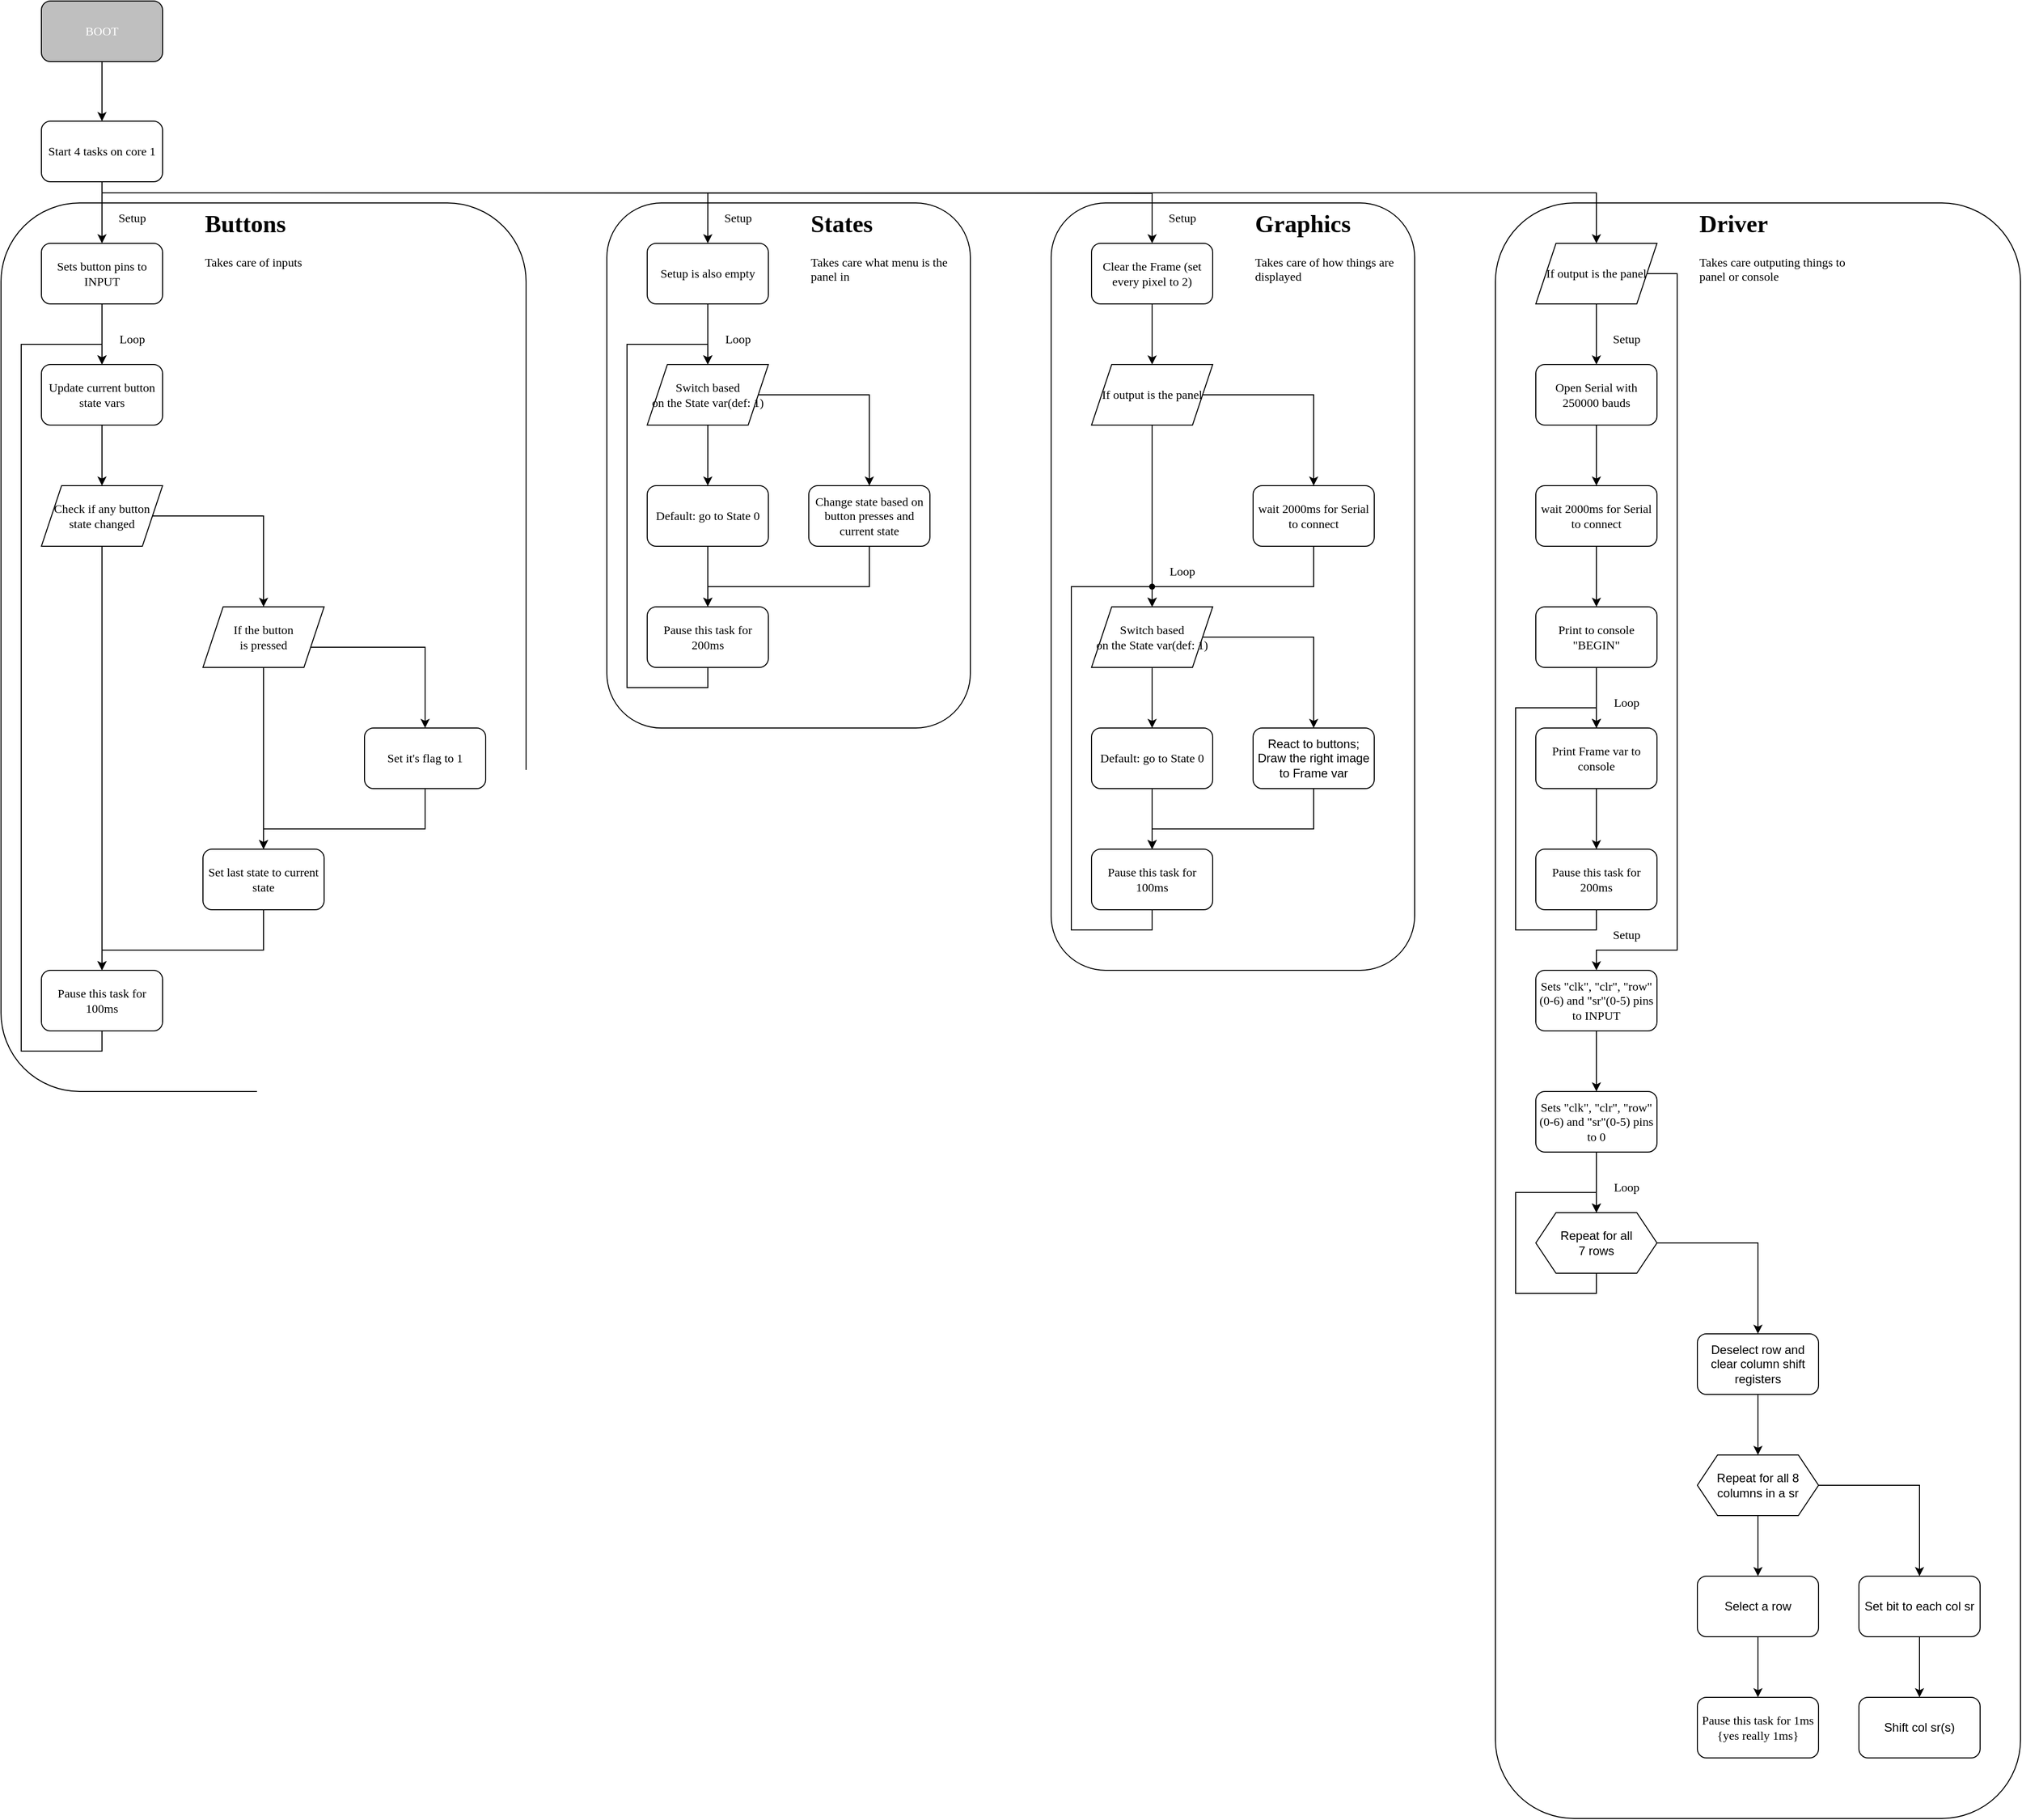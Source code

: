 <mxfile version="24.4.8" type="device">
  <diagram name="Page-1" id="QQF_-yKov8qPoF8AFsnv">
    <mxGraphModel dx="861" dy="527" grid="1" gridSize="10" guides="1" tooltips="1" connect="1" arrows="1" fold="1" page="1" pageScale="1" pageWidth="3300" pageHeight="4681" math="0" shadow="0">
      <root>
        <mxCell id="0" />
        <mxCell id="1" parent="0" />
        <mxCell id="zRl9Wgu7DNOtpExwCZTD-7" value="" style="rounded=1;whiteSpace=wrap;html=1;strokeColor=default;align=center;verticalAlign=middle;fontFamily=consolas;fontSize=12;fontColor=default;fillColor=none;" parent="1" vertex="1">
          <mxGeometry x="40" y="280" width="520" height="880" as="geometry" />
        </mxCell>
        <mxCell id="zRl9Wgu7DNOtpExwCZTD-5" style="edgeStyle=orthogonalEdgeStyle;rounded=0;orthogonalLoop=1;jettySize=auto;html=1;entryX=0.5;entryY=0;entryDx=0;entryDy=0;fontFamily=consolas;fontSize=12;fontColor=default;" parent="1" source="zRl9Wgu7DNOtpExwCZTD-1" target="zRl9Wgu7DNOtpExwCZTD-2" edge="1">
          <mxGeometry relative="1" as="geometry" />
        </mxCell>
        <mxCell id="zRl9Wgu7DNOtpExwCZTD-1" value="&lt;font color=&quot;#ffffff&quot; style=&quot;&quot; face=&quot;consolas&quot;&gt;BOOT&lt;/font&gt;" style="rounded=1;whiteSpace=wrap;html=1;fillColor=#BFBFBF;gradientColor=none;fillStyle=auto;" parent="1" vertex="1">
          <mxGeometry x="80" y="80" width="120" height="60" as="geometry" />
        </mxCell>
        <mxCell id="zRl9Wgu7DNOtpExwCZTD-26" style="edgeStyle=orthogonalEdgeStyle;rounded=0;orthogonalLoop=1;jettySize=auto;html=1;entryX=0.5;entryY=0;entryDx=0;entryDy=0;fontFamily=consolas;fontSize=12;fontColor=default;" parent="1" source="zRl9Wgu7DNOtpExwCZTD-2" edge="1">
          <mxGeometry relative="1" as="geometry">
            <mxPoint x="140" y="320" as="targetPoint" />
          </mxGeometry>
        </mxCell>
        <mxCell id="zRl9Wgu7DNOtpExwCZTD-27" style="edgeStyle=orthogonalEdgeStyle;rounded=0;orthogonalLoop=1;jettySize=auto;html=1;entryX=0.5;entryY=0;entryDx=0;entryDy=0;fontFamily=consolas;fontSize=12;fontColor=default;exitX=0.5;exitY=1;exitDx=0;exitDy=0;" parent="1" source="zRl9Wgu7DNOtpExwCZTD-2" target="zRl9Wgu7DNOtpExwCZTD-17" edge="1">
          <mxGeometry relative="1" as="geometry">
            <mxPoint x="700.0" y="320" as="targetPoint" />
            <Array as="points">
              <mxPoint x="140" y="270" />
              <mxPoint x="740" y="270" />
            </Array>
          </mxGeometry>
        </mxCell>
        <mxCell id="zRl9Wgu7DNOtpExwCZTD-28" style="edgeStyle=orthogonalEdgeStyle;rounded=0;orthogonalLoop=1;jettySize=auto;html=1;entryX=0.5;entryY=0;entryDx=0;entryDy=0;fontFamily=consolas;fontSize=12;fontColor=default;" parent="1" target="zRl9Wgu7DNOtpExwCZTD-21" edge="1">
          <mxGeometry relative="1" as="geometry">
            <mxPoint x="210" y="270.003" as="sourcePoint" />
            <mxPoint x="1020" y="320.0" as="targetPoint" />
          </mxGeometry>
        </mxCell>
        <mxCell id="zRl9Wgu7DNOtpExwCZTD-29" style="edgeStyle=orthogonalEdgeStyle;rounded=0;orthogonalLoop=1;jettySize=auto;html=1;entryX=0.5;entryY=0;entryDx=0;entryDy=0;fontFamily=consolas;fontSize=12;fontColor=default;" parent="1" source="zRl9Wgu7DNOtpExwCZTD-2" target="zRl9Wgu7DNOtpExwCZTD-72" edge="1">
          <mxGeometry relative="1" as="geometry">
            <mxPoint x="1460" y="320" as="targetPoint" />
            <Array as="points">
              <mxPoint x="140" y="270" />
              <mxPoint x="1620" y="270" />
            </Array>
          </mxGeometry>
        </mxCell>
        <mxCell id="zRl9Wgu7DNOtpExwCZTD-2" value="Start 4 tasks on core 1" style="rounded=1;whiteSpace=wrap;html=1;strokeColor=default;align=center;verticalAlign=middle;fontFamily=consolas;fontSize=12;fontColor=default;fillColor=#FFFFFF;" parent="1" vertex="1">
          <mxGeometry x="80" y="199" width="120" height="60" as="geometry" />
        </mxCell>
        <mxCell id="zRl9Wgu7DNOtpExwCZTD-9" value="&lt;h1 style=&quot;margin-top: 0px;&quot;&gt;Buttons&lt;/h1&gt;&lt;p&gt;Takes care of inputs&lt;/p&gt;" style="text;html=1;whiteSpace=wrap;overflow=hidden;rounded=0;fontFamily=consolas;fontSize=12;fontColor=default;" parent="1" vertex="1">
          <mxGeometry x="240" y="280" width="160" height="120" as="geometry" />
        </mxCell>
        <mxCell id="zRl9Wgu7DNOtpExwCZTD-41" value="" style="edgeStyle=orthogonalEdgeStyle;rounded=0;orthogonalLoop=1;jettySize=auto;html=1;fontFamily=consolas;fontSize=12;fontColor=default;" parent="1" source="zRl9Wgu7DNOtpExwCZTD-13" target="zRl9Wgu7DNOtpExwCZTD-40" edge="1">
          <mxGeometry relative="1" as="geometry">
            <Array as="points">
              <mxPoint x="140" y="540" />
              <mxPoint x="140" y="540" />
            </Array>
          </mxGeometry>
        </mxCell>
        <mxCell id="zRl9Wgu7DNOtpExwCZTD-13" value="Update current button state vars" style="rounded=1;whiteSpace=wrap;html=1;strokeColor=default;align=center;verticalAlign=middle;fontFamily=consolas;fontSize=12;fontColor=default;fillColor=#FFFFFF;" parent="1" vertex="1">
          <mxGeometry x="80" y="440" width="120" height="60" as="geometry" />
        </mxCell>
        <mxCell id="zRl9Wgu7DNOtpExwCZTD-14" value="" style="rounded=1;whiteSpace=wrap;html=1;strokeColor=default;align=center;verticalAlign=middle;fontFamily=consolas;fontSize=12;fontColor=default;fillColor=none;" parent="1" vertex="1">
          <mxGeometry x="640" y="280" width="360" height="520" as="geometry" />
        </mxCell>
        <mxCell id="zRl9Wgu7DNOtpExwCZTD-15" value="&lt;h1 style=&quot;margin-top: 0px;&quot;&gt;States&lt;/h1&gt;&lt;p&gt;Takes care what menu is the panel in&lt;/p&gt;" style="text;html=1;whiteSpace=wrap;overflow=hidden;rounded=0;fontFamily=consolas;fontSize=12;fontColor=default;" parent="1" vertex="1">
          <mxGeometry x="840" y="280" width="160" height="120" as="geometry" />
        </mxCell>
        <mxCell id="zRl9Wgu7DNOtpExwCZTD-61" style="edgeStyle=orthogonalEdgeStyle;rounded=0;orthogonalLoop=1;jettySize=auto;html=1;entryX=0.5;entryY=0;entryDx=0;entryDy=0;fontFamily=consolas;fontSize=12;fontColor=default;" parent="1" source="zRl9Wgu7DNOtpExwCZTD-17" target="zRl9Wgu7DNOtpExwCZTD-62" edge="1">
          <mxGeometry relative="1" as="geometry">
            <mxPoint x="739.96" y="440" as="targetPoint" />
          </mxGeometry>
        </mxCell>
        <mxCell id="zRl9Wgu7DNOtpExwCZTD-17" value="Setup is also empty" style="rounded=1;whiteSpace=wrap;html=1;strokeColor=default;align=center;verticalAlign=middle;fontFamily=consolas;fontSize=12;fontColor=default;fillColor=#FFFFFF;" parent="1" vertex="1">
          <mxGeometry x="679.96" y="320" width="120" height="60" as="geometry" />
        </mxCell>
        <mxCell id="zRl9Wgu7DNOtpExwCZTD-18" value="" style="rounded=1;whiteSpace=wrap;html=1;strokeColor=default;align=center;verticalAlign=middle;fontFamily=consolas;fontSize=12;fontColor=default;fillColor=none;" parent="1" vertex="1">
          <mxGeometry x="1080" y="280" width="360" height="760" as="geometry" />
        </mxCell>
        <mxCell id="zRl9Wgu7DNOtpExwCZTD-19" value="&lt;h1 style=&quot;margin-top: 0px;&quot;&gt;Graphics&lt;/h1&gt;&lt;p&gt;Takes care of how things are displayed&lt;/p&gt;" style="text;html=1;whiteSpace=wrap;overflow=hidden;rounded=0;fontFamily=consolas;fontSize=12;fontColor=default;" parent="1" vertex="1">
          <mxGeometry x="1280" y="280" width="160" height="120" as="geometry" />
        </mxCell>
        <mxCell id="zRl9Wgu7DNOtpExwCZTD-95" style="edgeStyle=orthogonalEdgeStyle;rounded=0;orthogonalLoop=1;jettySize=auto;html=1;entryX=0.5;entryY=0;entryDx=0;entryDy=0;fontFamily=consolas;fontSize=12;fontColor=default;" parent="1" source="zRl9Wgu7DNOtpExwCZTD-21" target="zRl9Wgu7DNOtpExwCZTD-86" edge="1">
          <mxGeometry relative="1" as="geometry" />
        </mxCell>
        <mxCell id="zRl9Wgu7DNOtpExwCZTD-21" value="Clear the Frame (set every pixel to 2)" style="rounded=1;whiteSpace=wrap;html=1;strokeColor=default;align=center;verticalAlign=middle;fontFamily=consolas;fontSize=12;fontColor=default;fillColor=#FFFFFF;" parent="1" vertex="1">
          <mxGeometry x="1120" y="320" width="120" height="60" as="geometry" />
        </mxCell>
        <mxCell id="zRl9Wgu7DNOtpExwCZTD-22" value="" style="rounded=1;whiteSpace=wrap;html=1;strokeColor=default;align=center;verticalAlign=middle;fontFamily=consolas;fontSize=12;fontColor=default;fillColor=none;" parent="1" vertex="1">
          <mxGeometry x="1520" y="280" width="520" height="1600" as="geometry" />
        </mxCell>
        <mxCell id="zRl9Wgu7DNOtpExwCZTD-23" value="&lt;h1 style=&quot;margin-top: 0px;&quot;&gt;Driver&lt;/h1&gt;&lt;p&gt;Takes care outputing things to panel or console&lt;/p&gt;" style="text;html=1;whiteSpace=wrap;overflow=hidden;rounded=0;fontFamily=consolas;fontSize=12;fontColor=default;" parent="1" vertex="1">
          <mxGeometry x="1720" y="280" width="160" height="120" as="geometry" />
        </mxCell>
        <mxCell id="zRl9Wgu7DNOtpExwCZTD-78" style="edgeStyle=orthogonalEdgeStyle;rounded=0;orthogonalLoop=1;jettySize=auto;html=1;fontFamily=consolas;fontSize=12;fontColor=default;entryX=0.5;entryY=0;entryDx=0;entryDy=0;" parent="1" source="zRl9Wgu7DNOtpExwCZTD-25" target="zRl9Wgu7DNOtpExwCZTD-74" edge="1">
          <mxGeometry relative="1" as="geometry" />
        </mxCell>
        <mxCell id="zRl9Wgu7DNOtpExwCZTD-25" value="Open Serial with 250000 bauds" style="rounded=1;whiteSpace=wrap;html=1;strokeColor=default;align=center;verticalAlign=middle;fontFamily=consolas;fontSize=12;fontColor=default;fillColor=#FFFFFF;" parent="1" vertex="1">
          <mxGeometry x="1560" y="440" width="120" height="60" as="geometry" />
        </mxCell>
        <mxCell id="zRl9Wgu7DNOtpExwCZTD-31" value="Setup" style="text;html=1;align=center;verticalAlign=middle;whiteSpace=wrap;rounded=0;fontFamily=consolas;fontSize=12;fontColor=default;" parent="1" vertex="1">
          <mxGeometry x="140" y="280" width="60" height="30" as="geometry" />
        </mxCell>
        <mxCell id="zRl9Wgu7DNOtpExwCZTD-32" value="Loop" style="text;html=1;align=center;verticalAlign=middle;whiteSpace=wrap;rounded=0;fontFamily=consolas;fontSize=12;fontColor=default;" parent="1" vertex="1">
          <mxGeometry x="140" y="400" width="60" height="30" as="geometry" />
        </mxCell>
        <mxCell id="zRl9Wgu7DNOtpExwCZTD-37" style="edgeStyle=orthogonalEdgeStyle;rounded=0;orthogonalLoop=1;jettySize=auto;html=1;entryX=0.5;entryY=0;entryDx=0;entryDy=0;fontFamily=consolas;fontSize=12;fontColor=default;" parent="1" source="zRl9Wgu7DNOtpExwCZTD-35" target="zRl9Wgu7DNOtpExwCZTD-13" edge="1">
          <mxGeometry relative="1" as="geometry" />
        </mxCell>
        <mxCell id="zRl9Wgu7DNOtpExwCZTD-35" value="Sets button pins to INPUT" style="rounded=1;whiteSpace=wrap;html=1;strokeColor=default;align=center;verticalAlign=middle;fontFamily=consolas;fontSize=12;fontColor=default;fillColor=#FFFFFF;" parent="1" vertex="1">
          <mxGeometry x="80" y="320" width="120" height="60" as="geometry" />
        </mxCell>
        <mxCell id="zRl9Wgu7DNOtpExwCZTD-43" style="edgeStyle=orthogonalEdgeStyle;rounded=0;orthogonalLoop=1;jettySize=auto;html=1;entryX=0.5;entryY=0;entryDx=0;entryDy=0;fontFamily=consolas;fontSize=12;fontColor=default;exitX=1;exitY=0.5;exitDx=0;exitDy=0;" parent="1" source="zRl9Wgu7DNOtpExwCZTD-40" target="zRl9Wgu7DNOtpExwCZTD-48" edge="1">
          <mxGeometry relative="1" as="geometry">
            <mxPoint x="240.0" y="710" as="targetPoint" />
            <Array as="points">
              <mxPoint x="300" y="590" />
            </Array>
          </mxGeometry>
        </mxCell>
        <mxCell id="zRl9Wgu7DNOtpExwCZTD-40" value="Check if any button state changed" style="shape=parallelogram;perimeter=parallelogramPerimeter;whiteSpace=wrap;html=1;fixedSize=1;rounded=0;strokeColor=default;align=center;verticalAlign=middle;fontFamily=consolas;fontSize=12;fontColor=default;fillColor=#FFFFFF;shadow=0;" parent="1" vertex="1">
          <mxGeometry x="80" y="560" width="120" height="60" as="geometry" />
        </mxCell>
        <mxCell id="zRl9Wgu7DNOtpExwCZTD-52" style="edgeStyle=orthogonalEdgeStyle;rounded=0;orthogonalLoop=1;jettySize=auto;html=1;fontFamily=consolas;fontSize=12;fontColor=default;entryX=0.5;entryY=0;entryDx=0;entryDy=0;exitX=0.5;exitY=1;exitDx=0;exitDy=0;" parent="1" source="zRl9Wgu7DNOtpExwCZTD-44" target="zRl9Wgu7DNOtpExwCZTD-50" edge="1">
          <mxGeometry relative="1" as="geometry">
            <mxPoint x="180" y="920" as="targetPoint" />
            <Array as="points">
              <mxPoint x="300" y="900" />
              <mxPoint x="220" y="900" />
            </Array>
          </mxGeometry>
        </mxCell>
        <mxCell id="zRl9Wgu7DNOtpExwCZTD-44" value="Set it&#39;s flag to 1" style="rounded=1;whiteSpace=wrap;html=1;strokeColor=default;align=center;verticalAlign=middle;fontFamily=consolas;fontSize=12;fontColor=default;fillColor=#FFFFFF;" parent="1" vertex="1">
          <mxGeometry x="400" y="800" width="120" height="60" as="geometry" />
        </mxCell>
        <mxCell id="zRl9Wgu7DNOtpExwCZTD-49" style="edgeStyle=orthogonalEdgeStyle;rounded=0;orthogonalLoop=1;jettySize=auto;html=1;entryX=0.5;entryY=0;entryDx=0;entryDy=0;fontFamily=consolas;fontSize=12;fontColor=default;" parent="1" source="zRl9Wgu7DNOtpExwCZTD-48" target="zRl9Wgu7DNOtpExwCZTD-44" edge="1">
          <mxGeometry relative="1" as="geometry">
            <Array as="points">
              <mxPoint x="460" y="720" />
            </Array>
          </mxGeometry>
        </mxCell>
        <mxCell id="zRl9Wgu7DNOtpExwCZTD-51" style="edgeStyle=orthogonalEdgeStyle;rounded=0;orthogonalLoop=1;jettySize=auto;html=1;entryX=0.5;entryY=0;entryDx=0;entryDy=0;fontFamily=consolas;fontSize=12;fontColor=default;exitX=0.5;exitY=1;exitDx=0;exitDy=0;" parent="1" source="zRl9Wgu7DNOtpExwCZTD-48" target="zRl9Wgu7DNOtpExwCZTD-50" edge="1">
          <mxGeometry relative="1" as="geometry">
            <Array as="points">
              <mxPoint x="300" y="830" />
              <mxPoint x="300" y="830" />
            </Array>
          </mxGeometry>
        </mxCell>
        <mxCell id="zRl9Wgu7DNOtpExwCZTD-55" style="edgeStyle=orthogonalEdgeStyle;rounded=0;orthogonalLoop=1;jettySize=auto;html=1;fontFamily=consolas;fontSize=12;fontColor=default;entryX=0.5;entryY=0;entryDx=0;entryDy=0;exitX=0.5;exitY=1;exitDx=0;exitDy=0;" parent="1" source="zRl9Wgu7DNOtpExwCZTD-40" target="zRl9Wgu7DNOtpExwCZTD-53" edge="1">
          <mxGeometry relative="1" as="geometry">
            <mxPoint x="140" y="1030" as="targetPoint" />
            <Array as="points">
              <mxPoint x="140" y="830" />
              <mxPoint x="140" y="830" />
            </Array>
          </mxGeometry>
        </mxCell>
        <mxCell id="zRl9Wgu7DNOtpExwCZTD-48" value="If the button&lt;br&gt;is pressed" style="shape=parallelogram;perimeter=parallelogramPerimeter;whiteSpace=wrap;html=1;fixedSize=1;rounded=0;strokeColor=default;align=center;verticalAlign=middle;fontFamily=consolas;fontSize=12;fontColor=default;fillColor=#FFFFFF;" parent="1" vertex="1">
          <mxGeometry x="240" y="680" width="120" height="60" as="geometry" />
        </mxCell>
        <mxCell id="zRl9Wgu7DNOtpExwCZTD-54" style="edgeStyle=orthogonalEdgeStyle;rounded=0;orthogonalLoop=1;jettySize=auto;html=1;fontFamily=consolas;fontSize=12;fontColor=default;" parent="1" source="zRl9Wgu7DNOtpExwCZTD-50" target="zRl9Wgu7DNOtpExwCZTD-53" edge="1">
          <mxGeometry relative="1" as="geometry">
            <Array as="points">
              <mxPoint x="300" y="1020" />
              <mxPoint x="140" y="1020" />
            </Array>
          </mxGeometry>
        </mxCell>
        <mxCell id="zRl9Wgu7DNOtpExwCZTD-50" value="Set last state to current state" style="rounded=1;whiteSpace=wrap;html=1;strokeColor=default;align=center;verticalAlign=middle;fontFamily=consolas;fontSize=12;fontColor=default;fillColor=#FFFFFF;" parent="1" vertex="1">
          <mxGeometry x="240" y="920" width="120" height="60" as="geometry" />
        </mxCell>
        <mxCell id="zRl9Wgu7DNOtpExwCZTD-56" style="edgeStyle=orthogonalEdgeStyle;rounded=0;orthogonalLoop=1;jettySize=auto;html=1;fontFamily=consolas;fontSize=12;fontColor=default;" parent="1" source="zRl9Wgu7DNOtpExwCZTD-53" target="zRl9Wgu7DNOtpExwCZTD-13" edge="1">
          <mxGeometry relative="1" as="geometry">
            <Array as="points">
              <mxPoint x="140" y="1120" />
              <mxPoint x="60" y="1120" />
              <mxPoint x="60" y="420" />
              <mxPoint x="140" y="420" />
            </Array>
          </mxGeometry>
        </mxCell>
        <mxCell id="zRl9Wgu7DNOtpExwCZTD-53" value="Pause this task for 100ms" style="rounded=1;whiteSpace=wrap;html=1;strokeColor=default;align=center;verticalAlign=middle;fontFamily=consolas;fontSize=12;fontColor=default;fillColor=#FFFFFF;" parent="1" vertex="1">
          <mxGeometry x="80" y="1040" width="120" height="60" as="geometry" />
        </mxCell>
        <mxCell id="zRl9Wgu7DNOtpExwCZTD-57" value="Setup" style="text;html=1;align=center;verticalAlign=middle;whiteSpace=wrap;rounded=0;fontFamily=consolas;fontSize=12;fontColor=default;" parent="1" vertex="1">
          <mxGeometry x="739.96" y="280" width="60" height="30" as="geometry" />
        </mxCell>
        <mxCell id="zRl9Wgu7DNOtpExwCZTD-58" value="Loop" style="text;html=1;align=center;verticalAlign=middle;whiteSpace=wrap;rounded=0;fontFamily=consolas;fontSize=12;fontColor=default;" parent="1" vertex="1">
          <mxGeometry x="739.96" y="400" width="60" height="30" as="geometry" />
        </mxCell>
        <mxCell id="zRl9Wgu7DNOtpExwCZTD-64" style="edgeStyle=orthogonalEdgeStyle;rounded=0;orthogonalLoop=1;jettySize=auto;html=1;fontFamily=consolas;fontSize=12;fontColor=default;" parent="1" source="zRl9Wgu7DNOtpExwCZTD-62" target="zRl9Wgu7DNOtpExwCZTD-63" edge="1">
          <mxGeometry relative="1" as="geometry">
            <Array as="points">
              <mxPoint x="899.96" y="470" />
            </Array>
          </mxGeometry>
        </mxCell>
        <mxCell id="zRl9Wgu7DNOtpExwCZTD-67" style="edgeStyle=orthogonalEdgeStyle;rounded=0;orthogonalLoop=1;jettySize=auto;html=1;entryX=0.5;entryY=0;entryDx=0;entryDy=0;fontFamily=consolas;fontSize=12;fontColor=default;" parent="1" source="zRl9Wgu7DNOtpExwCZTD-62" target="zRl9Wgu7DNOtpExwCZTD-66" edge="1">
          <mxGeometry relative="1" as="geometry">
            <Array as="points">
              <mxPoint x="739.96" y="520" />
            </Array>
          </mxGeometry>
        </mxCell>
        <mxCell id="zRl9Wgu7DNOtpExwCZTD-62" value="Switch based&lt;div&gt;on the State var(def: 1)&lt;/div&gt;" style="shape=parallelogram;perimeter=parallelogramPerimeter;whiteSpace=wrap;html=1;fixedSize=1;rounded=0;strokeColor=default;align=center;verticalAlign=middle;fontFamily=consolas;fontSize=12;fontColor=default;fillColor=#FFFFFF;" parent="1" vertex="1">
          <mxGeometry x="679.96" y="440" width="120" height="60" as="geometry" />
        </mxCell>
        <mxCell id="zRl9Wgu7DNOtpExwCZTD-70" style="edgeStyle=orthogonalEdgeStyle;rounded=0;orthogonalLoop=1;jettySize=auto;html=1;entryX=0.5;entryY=0;entryDx=0;entryDy=0;fontFamily=consolas;fontSize=12;fontColor=default;exitX=0.5;exitY=1;exitDx=0;exitDy=0;" parent="1" source="zRl9Wgu7DNOtpExwCZTD-63" target="zRl9Wgu7DNOtpExwCZTD-68" edge="1">
          <mxGeometry relative="1" as="geometry">
            <Array as="points">
              <mxPoint x="899.96" y="660" />
              <mxPoint x="739.96" y="660" />
            </Array>
          </mxGeometry>
        </mxCell>
        <mxCell id="zRl9Wgu7DNOtpExwCZTD-63" value="Change state based on button presses and current state" style="rounded=1;whiteSpace=wrap;html=1;strokeColor=default;align=center;verticalAlign=middle;fontFamily=consolas;fontSize=12;fontColor=default;fillColor=#FFFFFF;" parent="1" vertex="1">
          <mxGeometry x="839.96" y="560" width="120" height="60" as="geometry" />
        </mxCell>
        <mxCell id="zRl9Wgu7DNOtpExwCZTD-69" style="edgeStyle=orthogonalEdgeStyle;rounded=0;orthogonalLoop=1;jettySize=auto;html=1;entryX=0.5;entryY=0;entryDx=0;entryDy=0;fontFamily=consolas;fontSize=12;fontColor=default;" parent="1" source="zRl9Wgu7DNOtpExwCZTD-66" target="zRl9Wgu7DNOtpExwCZTD-68" edge="1">
          <mxGeometry relative="1" as="geometry" />
        </mxCell>
        <mxCell id="zRl9Wgu7DNOtpExwCZTD-66" value="Default: go to S&lt;span style=&quot;background-color: initial;&quot;&gt;tate 0&lt;/span&gt;" style="rounded=1;whiteSpace=wrap;html=1;strokeColor=default;align=center;verticalAlign=middle;fontFamily=consolas;fontSize=12;fontColor=default;fillColor=#FFFFFF;" parent="1" vertex="1">
          <mxGeometry x="679.96" y="560" width="120" height="60" as="geometry" />
        </mxCell>
        <mxCell id="zRl9Wgu7DNOtpExwCZTD-71" style="edgeStyle=orthogonalEdgeStyle;rounded=0;orthogonalLoop=1;jettySize=auto;html=1;entryX=0.5;entryY=0;entryDx=0;entryDy=0;fontFamily=consolas;fontSize=12;fontColor=default;" parent="1" source="zRl9Wgu7DNOtpExwCZTD-68" target="zRl9Wgu7DNOtpExwCZTD-62" edge="1">
          <mxGeometry relative="1" as="geometry">
            <Array as="points">
              <mxPoint x="739.96" y="760" />
              <mxPoint x="659.96" y="760" />
              <mxPoint x="659.96" y="420" />
              <mxPoint x="739.96" y="420" />
            </Array>
          </mxGeometry>
        </mxCell>
        <mxCell id="zRl9Wgu7DNOtpExwCZTD-68" value="Pause this task for 200ms" style="rounded=1;whiteSpace=wrap;html=1;strokeColor=default;align=center;verticalAlign=middle;fontFamily=consolas;fontSize=12;fontColor=default;fillColor=#FFFFFF;" parent="1" vertex="1">
          <mxGeometry x="679.96" y="680" width="120" height="60" as="geometry" />
        </mxCell>
        <mxCell id="zRl9Wgu7DNOtpExwCZTD-73" style="edgeStyle=orthogonalEdgeStyle;rounded=0;orthogonalLoop=1;jettySize=auto;html=1;entryX=0.5;entryY=0;entryDx=0;entryDy=0;fontFamily=consolas;fontSize=12;fontColor=default;" parent="1" source="zRl9Wgu7DNOtpExwCZTD-72" target="zRl9Wgu7DNOtpExwCZTD-25" edge="1">
          <mxGeometry relative="1" as="geometry" />
        </mxCell>
        <mxCell id="zRl9Wgu7DNOtpExwCZTD-72" value="If output is the&amp;nbsp;&lt;span style=&quot;background-color: initial;&quot;&gt;panel&lt;/span&gt;" style="shape=parallelogram;perimeter=parallelogramPerimeter;whiteSpace=wrap;html=1;fixedSize=1;rounded=0;strokeColor=default;align=center;verticalAlign=middle;fontFamily=consolas;fontSize=12;fontColor=default;fillColor=#FFFFFF;" parent="1" vertex="1">
          <mxGeometry x="1560" y="320" width="120" height="60" as="geometry" />
        </mxCell>
        <mxCell id="zRl9Wgu7DNOtpExwCZTD-79" style="edgeStyle=orthogonalEdgeStyle;rounded=0;orthogonalLoop=1;jettySize=auto;html=1;entryX=0.5;entryY=0;entryDx=0;entryDy=0;fontFamily=consolas;fontSize=12;fontColor=default;" parent="1" source="zRl9Wgu7DNOtpExwCZTD-74" target="zRl9Wgu7DNOtpExwCZTD-75" edge="1">
          <mxGeometry relative="1" as="geometry" />
        </mxCell>
        <mxCell id="zRl9Wgu7DNOtpExwCZTD-74" value="wait 2000ms for Serial to connect" style="rounded=1;whiteSpace=wrap;html=1;strokeColor=default;align=center;verticalAlign=middle;fontFamily=consolas;fontSize=12;fontColor=default;fillColor=#FFFFFF;" parent="1" vertex="1">
          <mxGeometry x="1560" y="560" width="120" height="60" as="geometry" />
        </mxCell>
        <mxCell id="zRl9Wgu7DNOtpExwCZTD-80" style="edgeStyle=orthogonalEdgeStyle;rounded=0;orthogonalLoop=1;jettySize=auto;html=1;entryX=0.5;entryY=0;entryDx=0;entryDy=0;fontFamily=consolas;fontSize=12;fontColor=default;" parent="1" source="zRl9Wgu7DNOtpExwCZTD-75" target="zRl9Wgu7DNOtpExwCZTD-76" edge="1">
          <mxGeometry relative="1" as="geometry" />
        </mxCell>
        <mxCell id="zRl9Wgu7DNOtpExwCZTD-75" value="Print to console &quot;BEGIN&quot;" style="rounded=1;whiteSpace=wrap;html=1;strokeColor=default;align=center;verticalAlign=middle;fontFamily=consolas;fontSize=12;fontColor=default;fillColor=#FFFFFF;" parent="1" vertex="1">
          <mxGeometry x="1560" y="680" width="120" height="60" as="geometry" />
        </mxCell>
        <mxCell id="zRl9Wgu7DNOtpExwCZTD-81" style="edgeStyle=orthogonalEdgeStyle;rounded=0;orthogonalLoop=1;jettySize=auto;html=1;entryX=0.5;entryY=0;entryDx=0;entryDy=0;fontFamily=consolas;fontSize=12;fontColor=default;" parent="1" source="zRl9Wgu7DNOtpExwCZTD-76" target="zRl9Wgu7DNOtpExwCZTD-77" edge="1">
          <mxGeometry relative="1" as="geometry" />
        </mxCell>
        <mxCell id="zRl9Wgu7DNOtpExwCZTD-76" value="Print Frame var to console" style="rounded=1;whiteSpace=wrap;html=1;strokeColor=default;align=center;verticalAlign=middle;fontFamily=consolas;fontSize=12;fontColor=default;fillColor=#FFFFFF;" parent="1" vertex="1">
          <mxGeometry x="1560" y="800" width="120" height="60" as="geometry" />
        </mxCell>
        <mxCell id="zRl9Wgu7DNOtpExwCZTD-84" style="edgeStyle=orthogonalEdgeStyle;rounded=0;orthogonalLoop=1;jettySize=auto;html=1;entryX=0.5;entryY=0;entryDx=0;entryDy=0;fontFamily=consolas;fontSize=12;fontColor=default;" parent="1" source="zRl9Wgu7DNOtpExwCZTD-77" target="zRl9Wgu7DNOtpExwCZTD-76" edge="1">
          <mxGeometry relative="1" as="geometry">
            <Array as="points">
              <mxPoint x="1620" y="1000" />
              <mxPoint x="1540" y="1000" />
              <mxPoint x="1540" y="780" />
              <mxPoint x="1620" y="780" />
            </Array>
          </mxGeometry>
        </mxCell>
        <mxCell id="zRl9Wgu7DNOtpExwCZTD-77" value="Pause this task for 200ms" style="rounded=1;whiteSpace=wrap;html=1;strokeColor=default;align=center;verticalAlign=middle;fontFamily=consolas;fontSize=12;fontColor=default;fillColor=#FFFFFF;" parent="1" vertex="1">
          <mxGeometry x="1560" y="920" width="120" height="60" as="geometry" />
        </mxCell>
        <mxCell id="zRl9Wgu7DNOtpExwCZTD-82" value="Setup" style="text;html=1;align=center;verticalAlign=middle;whiteSpace=wrap;rounded=0;fontFamily=consolas;fontSize=12;fontColor=default;" parent="1" vertex="1">
          <mxGeometry x="1620" y="400" width="60" height="30" as="geometry" />
        </mxCell>
        <mxCell id="zRl9Wgu7DNOtpExwCZTD-83" value="Loop" style="text;html=1;align=center;verticalAlign=middle;whiteSpace=wrap;rounded=0;fontFamily=consolas;fontSize=12;fontColor=default;" parent="1" vertex="1">
          <mxGeometry x="1620" y="760" width="60" height="30" as="geometry" />
        </mxCell>
        <mxCell id="zRl9Wgu7DNOtpExwCZTD-92" style="edgeStyle=orthogonalEdgeStyle;rounded=0;orthogonalLoop=1;jettySize=auto;html=1;entryX=0.5;entryY=0;entryDx=0;entryDy=0;fontFamily=consolas;fontSize=12;fontColor=default;" parent="1" source="zRl9Wgu7DNOtpExwCZTD-86" target="zRl9Wgu7DNOtpExwCZTD-87" edge="1">
          <mxGeometry relative="1" as="geometry">
            <Array as="points">
              <mxPoint x="1340" y="470" />
            </Array>
          </mxGeometry>
        </mxCell>
        <mxCell id="zRl9Wgu7DNOtpExwCZTD-86" value="If output is the&amp;nbsp;&lt;span style=&quot;background-color: initial;&quot;&gt;panel&lt;/span&gt;" style="shape=parallelogram;perimeter=parallelogramPerimeter;whiteSpace=wrap;html=1;fixedSize=1;rounded=0;strokeColor=default;align=center;verticalAlign=middle;fontFamily=consolas;fontSize=12;fontColor=default;fillColor=#FFFFFF;" parent="1" vertex="1">
          <mxGeometry x="1120" y="440" width="120" height="60" as="geometry" />
        </mxCell>
        <mxCell id="AYCpjV7F37UDZBCos5ny-20" style="edgeStyle=orthogonalEdgeStyle;rounded=0;orthogonalLoop=1;jettySize=auto;html=1;entryX=0.5;entryY=0;entryDx=0;entryDy=0;" parent="1" source="zRl9Wgu7DNOtpExwCZTD-87" target="AYCpjV7F37UDZBCos5ny-1" edge="1">
          <mxGeometry relative="1" as="geometry">
            <Array as="points">
              <mxPoint x="1340" y="660" />
              <mxPoint x="1180" y="660" />
            </Array>
          </mxGeometry>
        </mxCell>
        <mxCell id="zRl9Wgu7DNOtpExwCZTD-87" value="wait 2000ms for Serial to connect" style="rounded=1;whiteSpace=wrap;html=1;strokeColor=default;align=center;verticalAlign=middle;fontFamily=consolas;fontSize=12;fontColor=default;fillColor=#FFFFFF;" parent="1" vertex="1">
          <mxGeometry x="1280" y="560" width="120" height="60" as="geometry" />
        </mxCell>
        <mxCell id="zRl9Wgu7DNOtpExwCZTD-93" value="Setup" style="text;html=1;align=center;verticalAlign=middle;whiteSpace=wrap;rounded=0;fontFamily=consolas;fontSize=12;fontColor=default;" parent="1" vertex="1">
          <mxGeometry x="1180" y="280" width="60" height="30" as="geometry" />
        </mxCell>
        <mxCell id="zRl9Wgu7DNOtpExwCZTD-94" value="Loop" style="text;html=1;align=center;verticalAlign=middle;whiteSpace=wrap;rounded=0;fontFamily=consolas;fontSize=12;fontColor=default;" parent="1" vertex="1">
          <mxGeometry x="1180" y="630" width="60" height="30" as="geometry" />
        </mxCell>
        <mxCell id="HAIluTe7bgLqoXoI2w57-2" style="edgeStyle=orthogonalEdgeStyle;rounded=0;orthogonalLoop=1;jettySize=auto;html=1;entryX=0.5;entryY=0;entryDx=0;entryDy=0;" parent="1" source="zRl9Wgu7DNOtpExwCZTD-96" target="HAIluTe7bgLqoXoI2w57-1" edge="1">
          <mxGeometry relative="1" as="geometry" />
        </mxCell>
        <mxCell id="zRl9Wgu7DNOtpExwCZTD-96" value="Sets &quot;clk&quot;, &quot;clr&quot;, &quot;row&quot;(0-6) and &quot;sr&quot;(0-5) pins to INPUT" style="rounded=1;whiteSpace=wrap;html=1;strokeColor=default;align=center;verticalAlign=middle;fontFamily=consolas;fontSize=12;fontColor=default;fillColor=#FFFFFF;" parent="1" vertex="1">
          <mxGeometry x="1560" y="1040" width="120" height="60" as="geometry" />
        </mxCell>
        <mxCell id="zRl9Wgu7DNOtpExwCZTD-100" style="edgeStyle=orthogonalEdgeStyle;rounded=0;orthogonalLoop=1;jettySize=auto;html=1;entryX=0.5;entryY=0;entryDx=0;entryDy=0;fontFamily=consolas;fontSize=12;fontColor=default;" parent="1" source="zRl9Wgu7DNOtpExwCZTD-72" target="zRl9Wgu7DNOtpExwCZTD-96" edge="1">
          <mxGeometry relative="1" as="geometry">
            <Array as="points">
              <mxPoint x="1700" y="350" />
              <mxPoint x="1700" y="1020" />
              <mxPoint x="1620" y="1020" />
            </Array>
          </mxGeometry>
        </mxCell>
        <mxCell id="AYCpjV7F37UDZBCos5ny-5" style="edgeStyle=orthogonalEdgeStyle;rounded=0;orthogonalLoop=1;jettySize=auto;html=1;" parent="1" source="AYCpjV7F37UDZBCos5ny-1" target="AYCpjV7F37UDZBCos5ny-4" edge="1">
          <mxGeometry relative="1" as="geometry" />
        </mxCell>
        <mxCell id="AYCpjV7F37UDZBCos5ny-9" style="edgeStyle=orthogonalEdgeStyle;rounded=0;orthogonalLoop=1;jettySize=auto;html=1;entryX=0.5;entryY=0;entryDx=0;entryDy=0;" parent="1" source="AYCpjV7F37UDZBCos5ny-1" target="AYCpjV7F37UDZBCos5ny-8" edge="1">
          <mxGeometry relative="1" as="geometry" />
        </mxCell>
        <mxCell id="AYCpjV7F37UDZBCos5ny-1" value="Switch based&lt;div&gt;on the State var(def: 1)&lt;/div&gt;" style="shape=parallelogram;perimeter=parallelogramPerimeter;whiteSpace=wrap;html=1;fixedSize=1;rounded=0;strokeColor=default;align=center;verticalAlign=middle;fontFamily=consolas;fontSize=12;fontColor=default;fillColor=#FFFFFF;" parent="1" vertex="1">
          <mxGeometry x="1120" y="680" width="120" height="60" as="geometry" />
        </mxCell>
        <mxCell id="AYCpjV7F37UDZBCos5ny-11" value="" style="edgeStyle=orthogonalEdgeStyle;rounded=0;orthogonalLoop=1;jettySize=auto;html=1;entryX=0.5;entryY=0;entryDx=0;entryDy=0;" parent="1" source="AYCpjV7F37UDZBCos5ny-4" target="AYCpjV7F37UDZBCos5ny-6" edge="1">
          <mxGeometry relative="1" as="geometry" />
        </mxCell>
        <mxCell id="AYCpjV7F37UDZBCos5ny-12" value="" style="edgeStyle=orthogonalEdgeStyle;rounded=0;orthogonalLoop=1;jettySize=auto;html=1;" parent="1" source="AYCpjV7F37UDZBCos5ny-4" target="AYCpjV7F37UDZBCos5ny-6" edge="1">
          <mxGeometry relative="1" as="geometry" />
        </mxCell>
        <mxCell id="AYCpjV7F37UDZBCos5ny-4" value="Default: go to S&lt;span style=&quot;background-color: initial;&quot;&gt;tate 0&lt;/span&gt;" style="rounded=1;whiteSpace=wrap;html=1;strokeColor=default;align=center;verticalAlign=middle;fontFamily=consolas;fontSize=12;fontColor=default;fillColor=#FFFFFF;" parent="1" vertex="1">
          <mxGeometry x="1120" y="800" width="120" height="60" as="geometry" />
        </mxCell>
        <mxCell id="AYCpjV7F37UDZBCos5ny-19" style="edgeStyle=orthogonalEdgeStyle;rounded=0;orthogonalLoop=1;jettySize=auto;html=1;entryX=0.5;entryY=0;entryDx=0;entryDy=0;" parent="1" source="AYCpjV7F37UDZBCos5ny-6" target="AYCpjV7F37UDZBCos5ny-1" edge="1">
          <mxGeometry relative="1" as="geometry">
            <Array as="points">
              <mxPoint x="1180" y="1000" />
              <mxPoint x="1100" y="1000" />
              <mxPoint x="1100" y="660" />
              <mxPoint x="1180" y="660" />
            </Array>
          </mxGeometry>
        </mxCell>
        <mxCell id="AYCpjV7F37UDZBCos5ny-6" value="Pause this task for 100ms" style="rounded=1;whiteSpace=wrap;html=1;strokeColor=default;align=center;verticalAlign=middle;fontFamily=consolas;fontSize=12;fontColor=default;fillColor=#FFFFFF;" parent="1" vertex="1">
          <mxGeometry x="1120" y="920" width="120" height="60" as="geometry" />
        </mxCell>
        <mxCell id="AYCpjV7F37UDZBCos5ny-10" style="edgeStyle=orthogonalEdgeStyle;rounded=0;orthogonalLoop=1;jettySize=auto;html=1;entryX=0.5;entryY=0;entryDx=0;entryDy=0;" parent="1" source="AYCpjV7F37UDZBCos5ny-8" target="AYCpjV7F37UDZBCos5ny-6" edge="1">
          <mxGeometry relative="1" as="geometry">
            <Array as="points">
              <mxPoint x="1340" y="900" />
              <mxPoint x="1180" y="900" />
            </Array>
          </mxGeometry>
        </mxCell>
        <mxCell id="AYCpjV7F37UDZBCos5ny-8" value="React to buttons; Draw the right image to Frame var" style="rounded=1;whiteSpace=wrap;html=1;" parent="1" vertex="1">
          <mxGeometry x="1280" y="800" width="120" height="60" as="geometry" />
        </mxCell>
        <mxCell id="AYCpjV7F37UDZBCos5ny-18" value="" style="edgeStyle=orthogonalEdgeStyle;rounded=0;orthogonalLoop=1;jettySize=auto;html=1;entryX=0.5;entryY=0;entryDx=0;entryDy=0;fontFamily=consolas;fontSize=12;fontColor=default;" parent="1" source="zRl9Wgu7DNOtpExwCZTD-86" target="AYCpjV7F37UDZBCos5ny-1" edge="1">
          <mxGeometry relative="1" as="geometry">
            <mxPoint x="1180" y="500" as="sourcePoint" />
            <mxPoint x="1180" y="680" as="targetPoint" />
          </mxGeometry>
        </mxCell>
        <mxCell id="AYCpjV7F37UDZBCos5ny-14" value="" style="ellipse;whiteSpace=wrap;html=1;aspect=fixed;fillColor=#000000;" parent="1" vertex="1">
          <mxGeometry x="1177.5" y="657.5" width="5" height="5" as="geometry" />
        </mxCell>
        <mxCell id="AYCpjV7F37UDZBCos5ny-21" value="Setup" style="text;html=1;align=center;verticalAlign=middle;whiteSpace=wrap;rounded=0;fontFamily=consolas;fontSize=12;fontColor=default;" parent="1" vertex="1">
          <mxGeometry x="1620" y="990" width="60" height="30" as="geometry" />
        </mxCell>
        <mxCell id="HAIluTe7bgLqoXoI2w57-27" style="edgeStyle=orthogonalEdgeStyle;rounded=0;orthogonalLoop=1;jettySize=auto;html=1;entryX=0.5;entryY=0;entryDx=0;entryDy=0;" parent="1" source="HAIluTe7bgLqoXoI2w57-1" target="HAIluTe7bgLqoXoI2w57-24" edge="1">
          <mxGeometry relative="1" as="geometry" />
        </mxCell>
        <mxCell id="HAIluTe7bgLqoXoI2w57-1" value="&lt;span style=&quot;font-family: consolas;&quot;&gt;Sets &quot;clk&quot;, &quot;clr&quot;, &quot;row&quot;(0-6) and &quot;sr&quot;(0-5) pins to 0&lt;/span&gt;" style="rounded=1;whiteSpace=wrap;html=1;" parent="1" vertex="1">
          <mxGeometry x="1560" y="1160" width="120" height="60" as="geometry" />
        </mxCell>
        <mxCell id="HAIluTe7bgLqoXoI2w57-3" value="Pause this task for 1ms {yes really 1ms}" style="rounded=1;whiteSpace=wrap;html=1;strokeColor=default;align=center;verticalAlign=middle;fontFamily=consolas;fontSize=12;fontColor=default;fillColor=#FFFFFF;" parent="1" vertex="1">
          <mxGeometry x="1720" y="1760" width="120" height="60" as="geometry" />
        </mxCell>
        <mxCell id="HAIluTe7bgLqoXoI2w57-6" value="Loop" style="text;html=1;align=center;verticalAlign=middle;whiteSpace=wrap;rounded=0;fontFamily=consolas;fontSize=12;fontColor=default;" parent="1" vertex="1">
          <mxGeometry x="1620" y="1240" width="60" height="30" as="geometry" />
        </mxCell>
        <mxCell id="HAIluTe7bgLqoXoI2w57-23" style="edgeStyle=orthogonalEdgeStyle;rounded=0;orthogonalLoop=1;jettySize=auto;html=1;entryX=0.5;entryY=0;entryDx=0;entryDy=0;" parent="1" source="HAIluTe7bgLqoXoI2w57-8" target="HAIluTe7bgLqoXoI2w57-22" edge="1">
          <mxGeometry relative="1" as="geometry" />
        </mxCell>
        <mxCell id="HAIluTe7bgLqoXoI2w57-8" value="Deselect row and clear column shift registers" style="rounded=1;whiteSpace=wrap;html=1;" parent="1" vertex="1">
          <mxGeometry x="1720" y="1400" width="120" height="60" as="geometry" />
        </mxCell>
        <mxCell id="HAIluTe7bgLqoXoI2w57-16" style="edgeStyle=orthogonalEdgeStyle;rounded=0;orthogonalLoop=1;jettySize=auto;html=1;entryX=0.5;entryY=0;entryDx=0;entryDy=0;" parent="1" source="HAIluTe7bgLqoXoI2w57-10" target="HAIluTe7bgLqoXoI2w57-12" edge="1">
          <mxGeometry relative="1" as="geometry" />
        </mxCell>
        <mxCell id="HAIluTe7bgLqoXoI2w57-10" value="Set bit to each col sr" style="rounded=1;whiteSpace=wrap;html=1;" parent="1" vertex="1">
          <mxGeometry x="1880" y="1640" width="120" height="60" as="geometry" />
        </mxCell>
        <mxCell id="HAIluTe7bgLqoXoI2w57-12" value="Shift col sr(s)" style="rounded=1;whiteSpace=wrap;html=1;" parent="1" vertex="1">
          <mxGeometry x="1880" y="1760" width="120" height="60" as="geometry" />
        </mxCell>
        <mxCell id="HAIluTe7bgLqoXoI2w57-25" style="edgeStyle=orthogonalEdgeStyle;rounded=0;orthogonalLoop=1;jettySize=auto;html=1;entryX=0.5;entryY=0;entryDx=0;entryDy=0;" parent="1" source="HAIluTe7bgLqoXoI2w57-22" target="HAIluTe7bgLqoXoI2w57-10" edge="1">
          <mxGeometry relative="1" as="geometry" />
        </mxCell>
        <mxCell id="HAIluTe7bgLqoXoI2w57-29" style="edgeStyle=orthogonalEdgeStyle;rounded=0;orthogonalLoop=1;jettySize=auto;html=1;entryX=0.5;entryY=0;entryDx=0;entryDy=0;" parent="1" source="HAIluTe7bgLqoXoI2w57-22" target="HAIluTe7bgLqoXoI2w57-28" edge="1">
          <mxGeometry relative="1" as="geometry" />
        </mxCell>
        <mxCell id="HAIluTe7bgLqoXoI2w57-22" value="Repeat for all 8 columns in a sr" style="shape=hexagon;perimeter=hexagonPerimeter2;whiteSpace=wrap;html=1;fixedSize=1;" parent="1" vertex="1">
          <mxGeometry x="1720" y="1520" width="120" height="60" as="geometry" />
        </mxCell>
        <mxCell id="HAIluTe7bgLqoXoI2w57-26" style="edgeStyle=orthogonalEdgeStyle;rounded=0;orthogonalLoop=1;jettySize=auto;html=1;entryX=0.5;entryY=0;entryDx=0;entryDy=0;" parent="1" source="HAIluTe7bgLqoXoI2w57-24" target="HAIluTe7bgLqoXoI2w57-8" edge="1">
          <mxGeometry relative="1" as="geometry" />
        </mxCell>
        <mxCell id="HAIluTe7bgLqoXoI2w57-32" style="edgeStyle=orthogonalEdgeStyle;rounded=0;orthogonalLoop=1;jettySize=auto;html=1;entryX=0.5;entryY=0;entryDx=0;entryDy=0;" parent="1" source="HAIluTe7bgLqoXoI2w57-24" target="HAIluTe7bgLqoXoI2w57-24" edge="1">
          <mxGeometry relative="1" as="geometry">
            <Array as="points">
              <mxPoint x="1620" y="1360" />
              <mxPoint x="1540" y="1360" />
              <mxPoint x="1540" y="1260" />
              <mxPoint x="1620" y="1260" />
            </Array>
          </mxGeometry>
        </mxCell>
        <mxCell id="HAIluTe7bgLqoXoI2w57-24" value="Repeat for all&lt;div&gt;7 rows&lt;/div&gt;" style="shape=hexagon;perimeter=hexagonPerimeter2;whiteSpace=wrap;html=1;fixedSize=1;" parent="1" vertex="1">
          <mxGeometry x="1560" y="1280" width="120" height="60" as="geometry" />
        </mxCell>
        <mxCell id="HAIluTe7bgLqoXoI2w57-30" style="edgeStyle=orthogonalEdgeStyle;rounded=0;orthogonalLoop=1;jettySize=auto;html=1;entryX=0.5;entryY=0;entryDx=0;entryDy=0;" parent="1" source="HAIluTe7bgLqoXoI2w57-28" target="HAIluTe7bgLqoXoI2w57-3" edge="1">
          <mxGeometry relative="1" as="geometry" />
        </mxCell>
        <mxCell id="HAIluTe7bgLqoXoI2w57-28" value="Select a row" style="rounded=1;whiteSpace=wrap;html=1;" parent="1" vertex="1">
          <mxGeometry x="1720" y="1640" width="120" height="60" as="geometry" />
        </mxCell>
      </root>
    </mxGraphModel>
  </diagram>
</mxfile>
